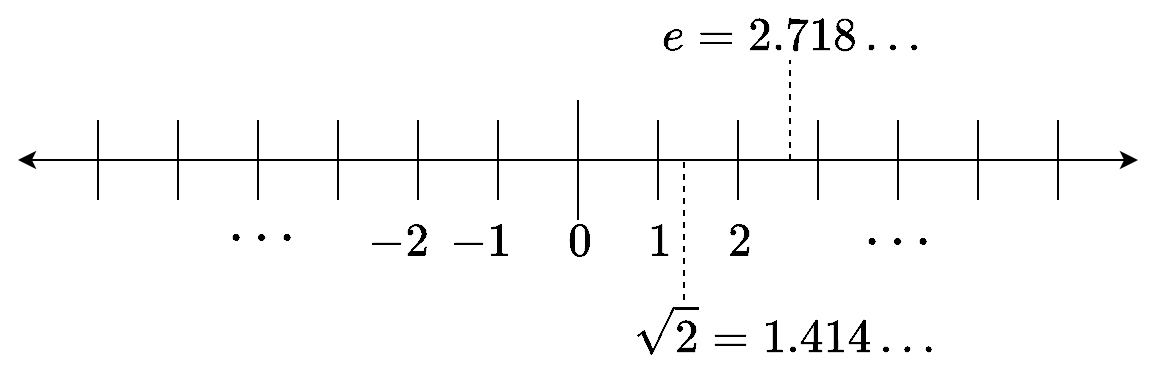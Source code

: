 <mxfile version="20.0.2" type="github"><diagram id="RLmqKZcE8GtJk9emM6_y" name="Page-1"><mxGraphModel dx="860" dy="481" grid="0" gridSize="10" guides="1" tooltips="1" connect="1" arrows="1" fold="1" page="1" pageScale="1" pageWidth="850" pageHeight="1100" math="1" shadow="0"><root><mxCell id="0"/><mxCell id="1" parent="0"/><mxCell id="ph8JqBnka1pLqC7q86Kf-1" value="" style="endArrow=classic;startArrow=classic;html=1;rounded=0;" edge="1" parent="1"><mxGeometry width="50" height="50" relative="1" as="geometry"><mxPoint x="120" y="280" as="sourcePoint"/><mxPoint x="680" y="280" as="targetPoint"/></mxGeometry></mxCell><mxCell id="ph8JqBnka1pLqC7q86Kf-2" value="" style="endArrow=none;html=1;rounded=0;" edge="1" parent="1"><mxGeometry width="50" height="50" relative="1" as="geometry"><mxPoint x="400" y="310" as="sourcePoint"/><mxPoint x="400" y="250" as="targetPoint"/></mxGeometry></mxCell><mxCell id="ph8JqBnka1pLqC7q86Kf-3" value="" style="endArrow=none;html=1;rounded=0;" edge="1" parent="1"><mxGeometry width="50" height="50" relative="1" as="geometry"><mxPoint x="440" y="300" as="sourcePoint"/><mxPoint x="440" y="260" as="targetPoint"/></mxGeometry></mxCell><mxCell id="ph8JqBnka1pLqC7q86Kf-4" value="" style="endArrow=none;html=1;rounded=0;" edge="1" parent="1"><mxGeometry width="50" height="50" relative="1" as="geometry"><mxPoint x="480" y="300" as="sourcePoint"/><mxPoint x="480" y="260" as="targetPoint"/></mxGeometry></mxCell><mxCell id="ph8JqBnka1pLqC7q86Kf-5" value="" style="endArrow=none;html=1;rounded=0;" edge="1" parent="1"><mxGeometry width="50" height="50" relative="1" as="geometry"><mxPoint x="520" y="300" as="sourcePoint"/><mxPoint x="520" y="260" as="targetPoint"/></mxGeometry></mxCell><mxCell id="ph8JqBnka1pLqC7q86Kf-6" value="" style="endArrow=none;html=1;rounded=0;" edge="1" parent="1"><mxGeometry width="50" height="50" relative="1" as="geometry"><mxPoint x="560" y="300" as="sourcePoint"/><mxPoint x="560" y="260" as="targetPoint"/></mxGeometry></mxCell><mxCell id="ph8JqBnka1pLqC7q86Kf-7" value="" style="endArrow=none;html=1;rounded=0;" edge="1" parent="1"><mxGeometry width="50" height="50" relative="1" as="geometry"><mxPoint x="600" y="300" as="sourcePoint"/><mxPoint x="600" y="260" as="targetPoint"/></mxGeometry></mxCell><mxCell id="ph8JqBnka1pLqC7q86Kf-8" value="" style="endArrow=none;html=1;rounded=0;" edge="1" parent="1"><mxGeometry width="50" height="50" relative="1" as="geometry"><mxPoint x="640" y="300" as="sourcePoint"/><mxPoint x="640" y="260" as="targetPoint"/></mxGeometry></mxCell><mxCell id="ph8JqBnka1pLqC7q86Kf-9" value="" style="endArrow=none;html=1;rounded=0;" edge="1" parent="1"><mxGeometry width="50" height="50" relative="1" as="geometry"><mxPoint x="160" y="300" as="sourcePoint"/><mxPoint x="160" y="260" as="targetPoint"/></mxGeometry></mxCell><mxCell id="ph8JqBnka1pLqC7q86Kf-10" value="" style="endArrow=none;html=1;rounded=0;" edge="1" parent="1"><mxGeometry width="50" height="50" relative="1" as="geometry"><mxPoint x="200" y="300" as="sourcePoint"/><mxPoint x="200" y="260" as="targetPoint"/></mxGeometry></mxCell><mxCell id="ph8JqBnka1pLqC7q86Kf-11" value="" style="endArrow=none;html=1;rounded=0;" edge="1" parent="1"><mxGeometry width="50" height="50" relative="1" as="geometry"><mxPoint x="240" y="300" as="sourcePoint"/><mxPoint x="240" y="260" as="targetPoint"/></mxGeometry></mxCell><mxCell id="ph8JqBnka1pLqC7q86Kf-12" value="" style="endArrow=none;html=1;rounded=0;" edge="1" parent="1"><mxGeometry width="50" height="50" relative="1" as="geometry"><mxPoint x="280" y="300" as="sourcePoint"/><mxPoint x="280" y="260" as="targetPoint"/></mxGeometry></mxCell><mxCell id="ph8JqBnka1pLqC7q86Kf-13" value="" style="endArrow=none;html=1;rounded=0;" edge="1" parent="1"><mxGeometry width="50" height="50" relative="1" as="geometry"><mxPoint x="320" y="300" as="sourcePoint"/><mxPoint x="320" y="260" as="targetPoint"/></mxGeometry></mxCell><mxCell id="ph8JqBnka1pLqC7q86Kf-14" value="" style="endArrow=none;html=1;rounded=0;" edge="1" parent="1"><mxGeometry width="50" height="50" relative="1" as="geometry"><mxPoint x="360" y="300" as="sourcePoint"/><mxPoint x="360" y="260" as="targetPoint"/></mxGeometry></mxCell><mxCell id="ph8JqBnka1pLqC7q86Kf-15" value="&lt;font style=&quot;font-size: 20px;&quot;&gt;$$0$$&lt;/font&gt;" style="text;html=1;resizable=0;autosize=1;align=center;verticalAlign=middle;points=[];fillColor=none;strokeColor=none;rounded=0;" vertex="1" parent="1"><mxGeometry x="363" y="302" width="74" height="36" as="geometry"/></mxCell><mxCell id="ph8JqBnka1pLqC7q86Kf-16" value="&lt;font style=&quot;font-size: 20px;&quot;&gt;$$1$$&lt;/font&gt;" style="text;html=1;resizable=0;autosize=1;align=center;verticalAlign=middle;points=[];fillColor=none;strokeColor=none;rounded=0;" vertex="1" parent="1"><mxGeometry x="403" y="302" width="74" height="36" as="geometry"/></mxCell><mxCell id="ph8JqBnka1pLqC7q86Kf-17" value="&lt;font style=&quot;font-size: 20px;&quot;&gt;$$2$$&lt;/font&gt;" style="text;html=1;resizable=0;autosize=1;align=center;verticalAlign=middle;points=[];fillColor=none;strokeColor=none;rounded=0;" vertex="1" parent="1"><mxGeometry x="443" y="302" width="74" height="36" as="geometry"/></mxCell><mxCell id="ph8JqBnka1pLqC7q86Kf-18" value="&lt;font style=&quot;font-size: 24px;&quot;&gt;$$\cdots$$&lt;/font&gt;" style="text;html=1;resizable=0;autosize=1;align=center;verticalAlign=middle;points=[];fillColor=none;strokeColor=none;rounded=0;" vertex="1" parent="1"><mxGeometry x="489" y="300" width="140" height="40" as="geometry"/></mxCell><mxCell id="ph8JqBnka1pLqC7q86Kf-19" value="&lt;font style=&quot;font-size: 20px;&quot;&gt;$$-1$$&lt;/font&gt;" style="text;html=1;resizable=0;autosize=1;align=center;verticalAlign=middle;points=[];fillColor=none;strokeColor=none;rounded=0;" vertex="1" parent="1"><mxGeometry x="311" y="302" width="80" height="36" as="geometry"/></mxCell><mxCell id="ph8JqBnka1pLqC7q86Kf-20" value="&lt;font style=&quot;font-size: 20px;&quot;&gt;$$-2$$&lt;/font&gt;" style="text;html=1;resizable=0;autosize=1;align=center;verticalAlign=middle;points=[];fillColor=none;strokeColor=none;rounded=0;" vertex="1" parent="1"><mxGeometry x="270" y="302" width="80" height="36" as="geometry"/></mxCell><mxCell id="ph8JqBnka1pLqC7q86Kf-21" value="&lt;font style=&quot;font-size: 24px;&quot;&gt;$$\cdots$$&lt;/font&gt;" style="text;html=1;resizable=0;autosize=1;align=center;verticalAlign=middle;points=[];fillColor=none;strokeColor=none;rounded=0;" vertex="1" parent="1"><mxGeometry x="171" y="298" width="140" height="40" as="geometry"/></mxCell><mxCell id="ph8JqBnka1pLqC7q86Kf-22" value="" style="endArrow=none;dashed=1;html=1;rounded=0;fontSize=20;" edge="1" parent="1"><mxGeometry width="50" height="50" relative="1" as="geometry"><mxPoint x="506" y="280" as="sourcePoint"/><mxPoint x="506" y="230" as="targetPoint"/></mxGeometry></mxCell><mxCell id="ph8JqBnka1pLqC7q86Kf-23" value="$$e=2.718\ldots$$" style="text;html=1;resizable=0;autosize=1;align=center;verticalAlign=middle;points=[];fillColor=none;strokeColor=none;rounded=0;fontSize=20;" vertex="1" parent="1"><mxGeometry x="414" y="200" width="183" height="36" as="geometry"/></mxCell><mxCell id="ph8JqBnka1pLqC7q86Kf-24" value="" style="endArrow=none;dashed=1;html=1;rounded=0;fontSize=20;" edge="1" parent="1"><mxGeometry width="50" height="50" relative="1" as="geometry"><mxPoint x="453" y="350" as="sourcePoint"/><mxPoint x="453" y="280" as="targetPoint"/></mxGeometry></mxCell><mxCell id="ph8JqBnka1pLqC7q86Kf-25" value="$$\sqrt{2}=1.414\ldots$$" style="text;html=1;resizable=0;autosize=1;align=center;verticalAlign=middle;points=[];fillColor=none;strokeColor=none;rounded=0;fontSize=20;" vertex="1" parent="1"><mxGeometry x="385" y="348" width="235" height="36" as="geometry"/></mxCell></root></mxGraphModel></diagram></mxfile>